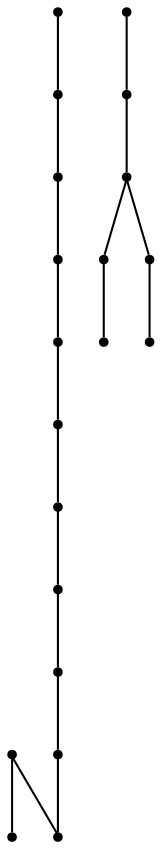 graph {
  node [shape=point,comment="{\"directed\":false,\"doi\":\"10.1007/978-3-031-49275-4_10\",\"figure\":\"2 (2)\"}"]

  v0 [pos="833.2369198954719,491.3570190994725"]
  v1 [pos="844.5220835611542,491.26952250906174"]
  v2 [pos="821.9559530653577,491.4401917304733"]
  v3 [pos="810.670852988093,491.561008243395"]
  v4 [pos="799.3898861579789,491.62790243897064"]
  v5 [pos="788.1057717011884,491.69861189284904"]
  v6 [pos="776.8237556621823,491.76957569728086"]
  v7 [pos="765.5386555849176,491.9028553873251"]
  v8 [pos="754.2368317537984,492.5822257157754"]
  v9 [pos="742.9767219246891,491.9735648412035"]
  v10 [pos="720.3897980163053,492.74475571947426"]
  v11 [pos="697.8361944387951,492.6071520700202"]
  v12 [pos="648.6950016534378,605.2320510650882"]
  v13 [pos="615.7897759704682,579.0947338348815"]
  v14 [pos="604.7838290468975,571.3604422034637"]
  v15 [pos="593.8071327954676,562.9256691476534"]
  v16 [pos="627.2416048789368,574.1816985431008"]
  v17 [pos="582.8178460373338,554.7287138593838"]
  v18 [pos="663.9391166165739,494.2405913247219"]
  v19 [pos="572.5787118427819,525.5745447138834"]

  v0 -- v2 [id="-2",pos="833.2369198954719,491.3570190994725 826.4316397421289,491.40292937438267 826.4316397421289,491.40292937438267 826.4316397421289,491.40292937438267 826.4274429065609,491.4071261585158 826.4274429065609,491.4071261585158 826.4274429065609,491.4071261585158 821.9559530653577,491.4401917304733 821.9559530653577,491.4401917304733 821.9559530653577,491.4401917304733"]
  v19 -- v16 [id="-6",pos="572.5787118427819,525.5745447138834 627.2416048789368,574.1816985431008 627.2416048789368,574.1816985431008 627.2416048789368,574.1816985431008"]
  v0 -- v1 [id="-9",pos="833.2369198954719,491.3570190994725 844.5220835611542,491.26952250906174 844.5220835611542,491.26952250906174 844.5220835611542,491.26952250906174"]
  v18 -- v11 [id="-15",pos="663.9391166165739,494.2405913247219 697.8361944387951,492.6071520700202 697.8361944387951,492.6071520700202 697.8361944387951,492.6071520700202"]
  v11 -- v10 [id="-16",pos="697.8361944387951,492.6071520700202 720.3897980163053,492.74475571947426 720.3897980163053,492.74475571947426 720.3897980163053,492.74475571947426"]
  v10 -- v9 [id="-22",pos="720.3897980163053,492.74475571947426 742.9767219246891,491.9735648412035 742.9767219246891,491.9735648412035 742.9767219246891,491.9735648412035"]
  v9 -- v8 [id="-23",pos="742.9767219246891,491.9735648412035 754.2368317537984,492.5822257157754 754.2368317537984,492.5822257157754 754.2368317537984,492.5822257157754"]
  v8 -- v7 [id="-24",pos="754.2368317537984,492.5822257157754 765.5386555849176,491.9028553873251 765.5386555849176,491.9028553873251 765.5386555849176,491.9028553873251"]
  v7 -- v6 [id="-25",pos="765.5386555849176,491.9028553873251 776.8237556621823,491.76957569728086 776.8237556621823,491.76957569728086 776.8237556621823,491.76957569728086"]
  v6 -- v5 [id="-26",pos="776.8237556621823,491.76957569728086 788.1057717011884,491.69861189284904 788.1057717011884,491.69861189284904 788.1057717011884,491.69861189284904"]
  v5 -- v4 [id="-27",pos="788.1057717011884,491.69861189284904 799.3898861579789,491.62790243897064 799.3898861579789,491.62790243897064 799.3898861579789,491.62790243897064"]
  v4 -- v3 [id="-28",pos="799.3898861579789,491.62790243897064 810.670852988093,491.561008243395 810.670852988093,491.561008243395 810.670852988093,491.561008243395"]
  v3 -- v2 [id="-29",pos="810.670852988093,491.561008243395 821.9559530653577,491.4401917304733 821.9559530653577,491.4401917304733 821.9559530653577,491.4401917304733"]
  v17 -- v15 [id="-34",pos="582.8178460373338,554.7287138593838 593.8071327954676,562.9256691476534 593.8071327954676,562.9256691476534 593.8071327954676,562.9256691476534"]
  v15 -- v14 [id="-35",pos="593.8071327954676,562.9256691476534 604.7838290468975,571.3604422034637 604.7838290468975,571.3604422034637 604.7838290468975,571.3604422034637"]
  v14 -- v13 [id="-36",pos="604.7838290468975,571.3604422034637 615.7897759704682,579.0947338348815 615.7897759704682,579.0947338348815 615.7897759704682,579.0947338348815"]
  v13 -- v12 [id="-37",pos="615.7897759704682,579.0947338348815 648.6950016534378,605.2320510650882 648.6950016534378,605.2320510650882 648.6950016534378,605.2320510650882"]
  v14 -- v19 [id="-52",pos="604.7838290468975,571.3604422034637 572.5787118427819,525.5745447138834 572.5787118427819,525.5745447138834 572.5787118427819,525.5745447138834"]
}